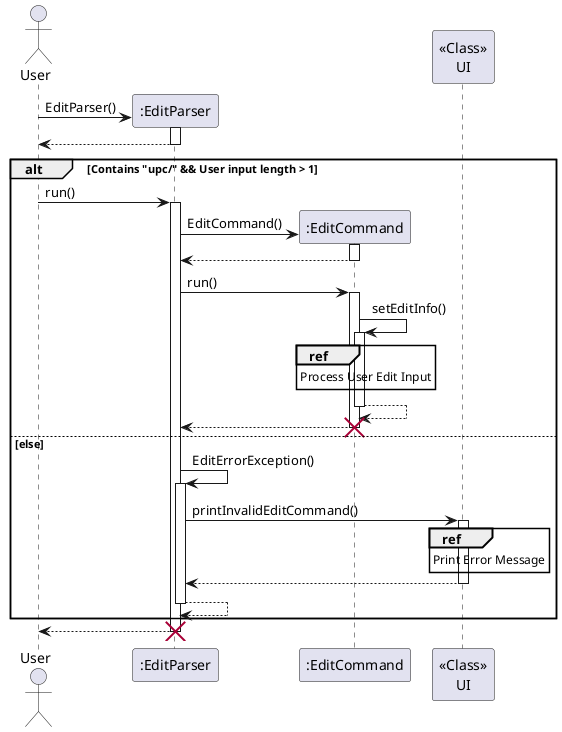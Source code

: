 @startuml
'https://plantuml.com/sequence-diagram

actor User
User -> ":EditParser" **:EditParser()
activate ":EditParser"
":EditParser" --> User
deactivate ":EditParser"

alt Contains "upc/" && User input length > 1
    User -> ":EditParser": run()
    activate ":EditParser"
    ":EditParser" -> ":EditCommand" **:EditCommand()
    activate ":EditCommand"
    ":EditCommand" --> ":EditParser"
    deactivate ":EditCommand"
    ":EditParser" -> ":EditCommand" : run()
    activate ":EditCommand"
    ":EditCommand" -> ":EditCommand": setEditInfo()
    activate ":EditCommand"
    ref over ":EditCommand" : Process User Edit Input
    ":EditCommand" --> ":EditCommand"
    deactivate ":EditCommand"
    ":EditCommand" --> ":EditParser"
    deactivate ":EditCommand"
    destroy ":EditCommand"
else else
    ":EditParser" -> ":EditParser": EditErrorException()
    activate ":EditParser"
    ":EditParser" -> "<<Class>>\nUI": printInvalidEditCommand()
    activate "<<Class>>\nUI"
    ref over "<<Class>>\nUI": Print Error Message
    "<<Class>>\nUI" --> ":EditParser"
    deactivate "<<Class>>\nUI"
    ":EditParser" --> ":EditParser"
    deactivate ":EditParser"
end

":EditParser" --> User
deactivate ":EditParser"
destroy ":EditParser"
@enduml